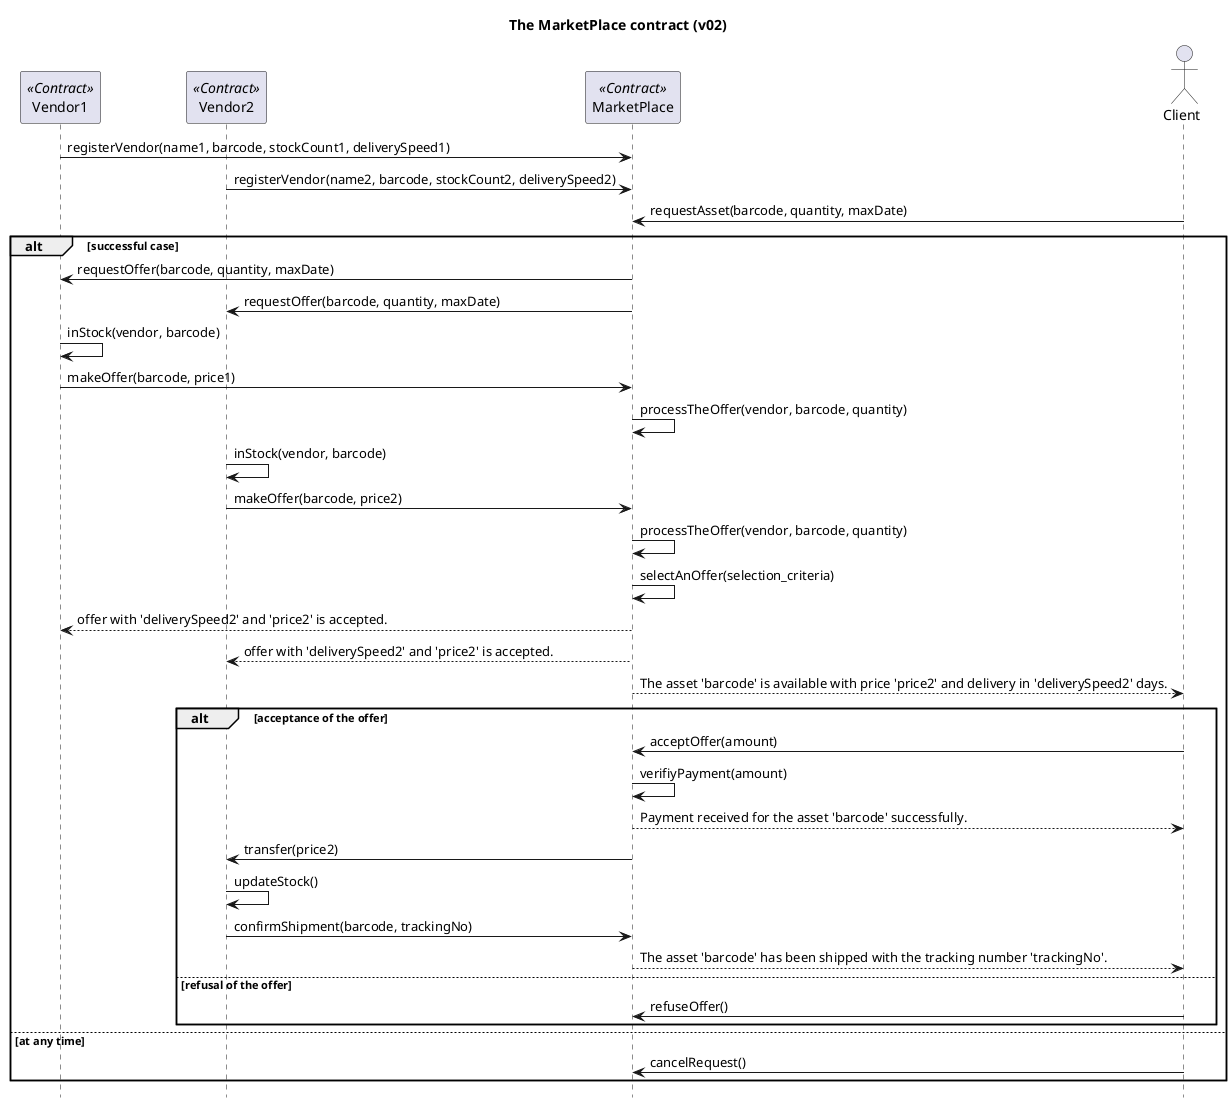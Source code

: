 @startuml
hide footbox
title The MarketPlace contract (v02)

participant Vendor1 <<Contract>>
participant Vendor2 <<Contract>>
participant MarketPlace <<Contract>>
actor Client

Vendor1->MarketPlace : registerVendor(name1, barcode, stockCount1, deliverySpeed1)
Vendor2->MarketPlace : registerVendor(name2, barcode, stockCount2, deliverySpeed2)
Client->MarketPlace : requestAsset(barcode, quantity, maxDate)

alt successful case
   MarketPlace->Vendor1 : requestOffer(barcode, quantity, maxDate)
   MarketPlace->Vendor2 : requestOffer(barcode, quantity, maxDate)
   Vendor1->Vendor1 : inStock(vendor, barcode)
   Vendor1->MarketPlace : makeOffer(barcode, price1)      
   MarketPlace->MarketPlace : processTheOffer(vendor, barcode, quantity)
   Vendor2->Vendor2 : inStock(vendor, barcode)
   Vendor2->MarketPlace : makeOffer(barcode, price2)
   MarketPlace->MarketPlace : processTheOffer(vendor, barcode, quantity)
   MarketPlace->MarketPlace : selectAnOffer(selection_criteria)
   MarketPlace-->Vendor1 : offer with 'deliverySpeed2' and 'price2' is accepted.
   MarketPlace-->Vendor2 : offer with 'deliverySpeed2' and 'price2' is accepted.
   MarketPlace-->Client : The asset 'barcode' is available with price 'price2' and delivery in 'deliverySpeed2' days. 
   alt acceptance of the offer
      Client->MarketPlace : acceptOffer(amount)
      MarketPlace->MarketPlace : verifiyPayment(amount)
      MarketPlace-->Client : Payment received for the asset 'barcode' successfully.
      MarketPlace-> Vendor2: transfer(price2)
      Vendor2->Vendor2 : updateStock()
      Vendor2->MarketPlace : confirmShipment(barcode, trackingNo)
      MarketPlace-->Client : The asset 'barcode' has been shipped with the tracking number 'trackingNo'.
   else refusal of the offer
      Client->MarketPlace : refuseOffer()
   end
else at any time
   Client->MarketPlace : cancelRequest()
end
@enduml
